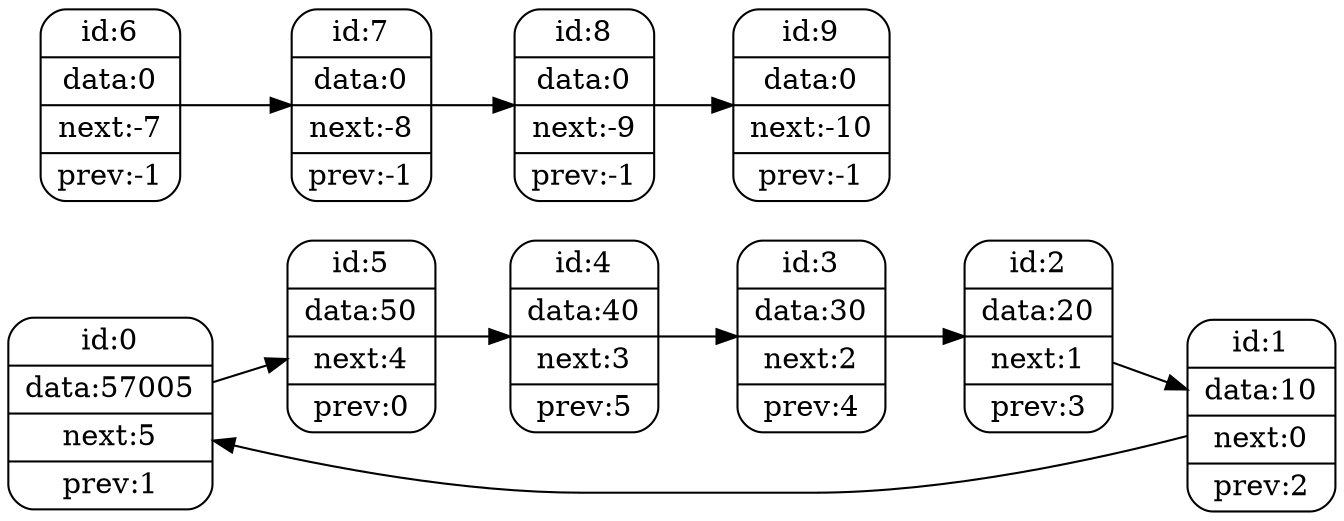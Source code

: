 digraph G{
	rankdir=LR;
	node[shape=rect,style=rounded];
	id0 [shape=record,label="{ id:0 } | data:57005 | next:5 | prev:1 }"]
	id1 [shape=record,label="{ id:1 } | data:10 | next:0 | prev:2 }"]
	id2 [shape=record,label="{ id:2 } | data:20 | next:1 | prev:3 }"]
	id3 [shape=record,label="{ id:3 } | data:30 | next:2 | prev:4 }"]
	id4 [shape=record,label="{ id:4 } | data:40 | next:3 | prev:5 }"]
	id5 [shape=record,label="{ id:5 } | data:50 | next:4 | prev:0 }"]
	id6 [shape=record,label="{ id:6 } | data:0 | next:-7 | prev:-1 }"]
	id7 [shape=record,label="{ id:7 } | data:0 | next:-8 | prev:-1 }"]
	id8 [shape=record,label="{ id:8 } | data:0 | next:-9 | prev:-1 }"]
	id9 [shape=record,label="{ id:9 } | data:0 | next:-10 | prev:-1 }"]
	id0 -> id5;
	id5 -> id4;
	id4 -> id3;
	id3 -> id2;
	id2 -> id1;
	id1 -> id0;
	id6 -> id7;
	id7 -> id8;
	id8 -> id9;
	}
